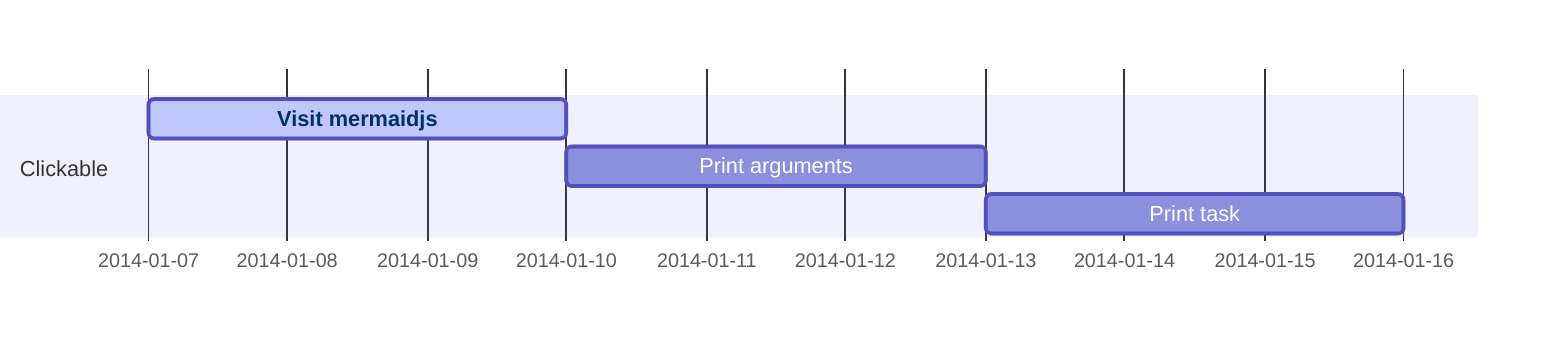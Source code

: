 gantt
      dateFormat  YYYY-MM-DD

      section Clickable
      Visit mermaidjs         :active, cl1, 2014-01-07, 3d
      Print arguments         :cl2, after cl1, 3d
      Print task              :cl3, after cl2, 3d

      click cl1 href "https://mermaidjs.github.io/"